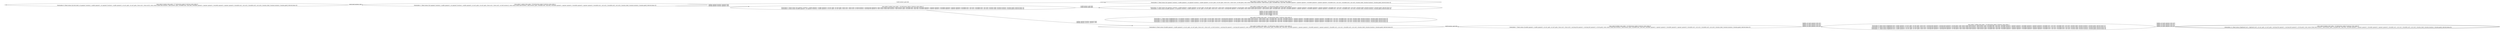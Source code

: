 digraph {
rankdir="LR"
s0[label="state_index=0 global_state_index = 37 abstraction_index=5 abstract_state_index=0
State(index=0, fluent atoms=[(at bob shed), (at spanner1 location1), (usable spanner1), (at spanner2 location1), (usable spanner2), (at nut1 gate), (at nut2 gate), (loose nut1), (loose nut2)], static atoms=[(link shed location1), (link location1 gate), (locatable bob), (man bob), (locatable spanner1), (spanner spanner1), (locatable spanner2), (spanner spanner2), (locatable nut1), (nut nut1), (locatable nut2), (nut nut2), (location shed), (location location1), (location gate)], derived atoms=[])
"]
s1[label="state_index=1 global_state_index = 38 abstraction_index=5 abstract_state_index=1
State(index=1, fluent atoms=[(at spanner1 location1), (usable spanner1), (at spanner2 location1), (usable spanner2), (at nut1 gate), (at nut2 gate), (loose nut1), (loose nut2), (at bob location1)], static atoms=[(link shed location1), (link location1 gate), (locatable bob), (man bob), (locatable spanner1), (spanner spanner1), (locatable spanner2), (spanner spanner2), (locatable nut1), (nut nut1), (locatable nut2), (nut nut2), (location shed), (location location1), (location gate)], derived atoms=[])
"]
s2[label="state_index=2 global_state_index = 39 abstraction_index=5 abstract_state_index=2
State(index=2, fluent atoms=[(at spanner1 location1), (usable spanner1), (at spanner2 location1), (usable spanner2), (at nut1 gate), (at nut2 gate), (loose nut1), (loose nut2), (at bob gate)], static atoms=[(link shed location1), (link location1 gate), (locatable bob), (man bob), (locatable spanner1), (spanner spanner1), (locatable spanner2), (spanner spanner2), (locatable nut1), (nut nut1), (locatable nut2), (nut nut2), (location shed), (location location1), (location gate)], derived atoms=[])
"]
s3[label="state_index=3 global_state_index = 40 abstraction_index=5 abstract_state_index=3
State(index=3, fluent atoms=[(at spanner1 location1), (usable spanner1), (usable spanner2), (at nut1 gate), (at nut2 gate), (loose nut1), (loose nut2), (at bob location1), (carrying bob spanner2)], static atoms=[(link shed location1), (link location1 gate), (locatable bob), (man bob), (locatable spanner1), (spanner spanner1), (locatable spanner2), (spanner spanner2), (locatable nut1), (nut nut1), (locatable nut2), (nut nut2), (location shed), (location location1), (location gate)], derived atoms=[])
State(index=4, fluent atoms=[(usable spanner1), (at spanner2 location1), (usable spanner2), (at nut1 gate), (at nut2 gate), (loose nut1), (loose nut2), (at bob location1), (carrying bob spanner1)], static atoms=[(link shed location1), (link location1 gate), (locatable bob), (man bob), (locatable spanner1), (spanner spanner1), (locatable spanner2), (spanner spanner2), (locatable nut1), (nut nut1), (locatable nut2), (nut nut2), (location shed), (location location1), (location gate)], derived atoms=[])
"]
s4[label="state_index=4 global_state_index = 41 abstraction_index=5 abstract_state_index=4
State(index=15, fluent atoms=[(at spanner1 location1), (usable spanner1), (usable spanner2), (at nut1 gate), (at nut2 gate), (loose nut1), (loose nut2), (carrying bob spanner2), (at bob gate)], static atoms=[(link shed location1), (link location1 gate), (locatable bob), (man bob), (locatable spanner1), (spanner spanner1), (locatable spanner2), (spanner spanner2), (locatable nut1), (nut nut1), (locatable nut2), (nut nut2), (location shed), (location location1), (location gate)], derived atoms=[])
State(index=5, fluent atoms=[(usable spanner1), (at spanner2 location1), (usable spanner2), (at nut1 gate), (at nut2 gate), (loose nut1), (loose nut2), (carrying bob spanner1), (at bob gate)], static atoms=[(link shed location1), (link location1 gate), (locatable bob), (man bob), (locatable spanner1), (spanner spanner1), (locatable spanner2), (spanner spanner2), (locatable nut1), (nut nut1), (locatable nut2), (nut nut2), (location shed), (location location1), (location gate)], derived atoms=[])
"]
s5[label="state_index=5 global_state_index = 42 abstraction_index=5 abstract_state_index=5
State(index=6, fluent atoms=[(usable spanner1), (usable spanner2), (at nut1 gate), (at nut2 gate), (loose nut1), (loose nut2), (at bob location1), (carrying bob spanner1), (carrying bob spanner2)], static atoms=[(link shed location1), (link location1 gate), (locatable bob), (man bob), (locatable spanner1), (spanner spanner1), (locatable spanner2), (spanner spanner2), (locatable nut1), (nut nut1), (locatable nut2), (nut nut2), (location shed), (location location1), (location gate)], derived atoms=[])
"]
s6[label="state_index=6 global_state_index = 43 abstraction_index=5 abstract_state_index=6
State(index=7, fluent atoms=[(usable spanner1), (usable spanner2), (at nut1 gate), (at nut2 gate), (loose nut1), (loose nut2), (carrying bob spanner1), (carrying bob spanner2), (at bob gate)], static atoms=[(link shed location1), (link location1 gate), (locatable bob), (man bob), (locatable spanner1), (spanner spanner1), (locatable spanner2), (spanner spanner2), (locatable nut1), (nut nut1), (locatable nut2), (nut nut2), (location shed), (location location1), (location gate)], derived atoms=[])
"]
s7[label="state_index=7 global_state_index = 44 abstraction_index=5 abstract_state_index=7
State(index=8, fluent atoms=[(tightened nut2), (usable spanner1), (at nut1 gate), (at nut2 gate), (loose nut1), (carrying bob spanner1), (carrying bob spanner2), (at bob gate)], static atoms=[(link shed location1), (link location1 gate), (locatable bob), (man bob), (locatable spanner1), (spanner spanner1), (locatable spanner2), (spanner spanner2), (locatable nut1), (nut nut1), (locatable nut2), (nut nut2), (location shed), (location location1), (location gate)], derived atoms=[])
State(index=9, fluent atoms=[(tightened nut2), (usable spanner2), (at nut1 gate), (at nut2 gate), (loose nut1), (carrying bob spanner1), (carrying bob spanner2), (at bob gate)], static atoms=[(link shed location1), (link location1 gate), (locatable bob), (man bob), (locatable spanner1), (spanner spanner1), (locatable spanner2), (spanner spanner2), (locatable nut1), (nut nut1), (locatable nut2), (nut nut2), (location shed), (location location1), (location gate)], derived atoms=[])
State(index=10, fluent atoms=[(tightened nut1), (usable spanner1), (at nut1 gate), (at nut2 gate), (loose nut2), (carrying bob spanner1), (carrying bob spanner2), (at bob gate)], static atoms=[(link shed location1), (link location1 gate), (locatable bob), (man bob), (locatable spanner1), (spanner spanner1), (locatable spanner2), (spanner spanner2), (locatable nut1), (nut nut1), (locatable nut2), (nut nut2), (location shed), (location location1), (location gate)], derived atoms=[])
State(index=11, fluent atoms=[(tightened nut1), (usable spanner2), (at nut1 gate), (at nut2 gate), (loose nut2), (carrying bob spanner1), (carrying bob spanner2), (at bob gate)], static atoms=[(link shed location1), (link location1 gate), (locatable bob), (man bob), (locatable spanner1), (spanner spanner1), (locatable spanner2), (spanner spanner2), (locatable nut1), (nut nut1), (locatable nut2), (nut nut2), (location shed), (location location1), (location gate)], derived atoms=[])
"]
s8[peripheries=2,label="state_index=8 global_state_index = 45 abstraction_index=5 abstract_state_index=8
State(index=12, fluent atoms=[(tightened nut1), (tightened nut2), (at nut1 gate), (at nut2 gate), (carrying bob spanner1), (carrying bob spanner2), (at bob gate)], static atoms=[(link shed location1), (link location1 gate), (locatable bob), (man bob), (locatable spanner1), (spanner spanner1), (locatable spanner2), (spanner spanner2), (locatable nut1), (nut nut1), (locatable nut2), (nut nut2), (location shed), (location location1), (location gate)], derived atoms=[])
"]
s9[label="state_index=9 global_state_index = 46 abstraction_index=5 abstract_state_index=9
State(index=17, fluent atoms=[(tightened nut1), (at spanner1 location1), (usable spanner1), (at nut1 gate), (at nut2 gate), (loose nut2), (carrying bob spanner2), (at bob gate)], static atoms=[(link shed location1), (link location1 gate), (locatable bob), (man bob), (locatable spanner1), (spanner spanner1), (locatable spanner2), (spanner spanner2), (locatable nut1), (nut nut1), (locatable nut2), (nut nut2), (location shed), (location location1), (location gate)], derived atoms=[])
State(index=16, fluent atoms=[(tightened nut2), (at spanner1 location1), (usable spanner1), (at nut1 gate), (at nut2 gate), (loose nut1), (carrying bob spanner2), (at bob gate)], static atoms=[(link shed location1), (link location1 gate), (locatable bob), (man bob), (locatable spanner1), (spanner spanner1), (locatable spanner2), (spanner spanner2), (locatable nut1), (nut nut1), (locatable nut2), (nut nut2), (location shed), (location location1), (location gate)], derived atoms=[])
State(index=14, fluent atoms=[(tightened nut1), (at spanner2 location1), (usable spanner2), (at nut1 gate), (at nut2 gate), (loose nut2), (carrying bob spanner1), (at bob gate)], static atoms=[(link shed location1), (link location1 gate), (locatable bob), (man bob), (locatable spanner1), (spanner spanner1), (locatable spanner2), (spanner spanner2), (locatable nut1), (nut nut1), (locatable nut2), (nut nut2), (location shed), (location location1), (location gate)], derived atoms=[])
State(index=13, fluent atoms=[(tightened nut2), (at spanner2 location1), (usable spanner2), (at nut1 gate), (at nut2 gate), (loose nut1), (carrying bob spanner1), (at bob gate)], static atoms=[(link shed location1), (link location1 gate), (locatable bob), (man bob), (locatable spanner1), (spanner spanner1), (locatable spanner2), (spanner spanner2), (locatable nut1), (nut nut1), (locatable nut2), (nut nut2), (location shed), (location location1), (location gate)], derived atoms=[])
"]
Dangling [ label = "", style = invis ]
{ rank = same; Dangling }
Dangling -> s0
{ rank = same; s2,s4,s9}
{ rank = same; s0}
{ rank = same; s1}
{ rank = same; s3}
{ rank = same; s5}
{ rank = same; s6}
{ rank = same; s7}
{ rank = same; s8}
s0->s1 [label="(walk shed location1 bob)
"]
s1->s2 [label="(walk location1 gate bob)
"]
s1->s3 [label="(pickup_spanner location1 spanner2 bob)
(pickup_spanner location1 spanner1 bob)
"]
s3->s4 [label="(walk location1 gate bob)
(walk location1 gate bob)
"]
s3->s5 [label="(pickup_spanner location1 spanner2 bob)
(pickup_spanner location1 spanner1 bob)
"]
s4->s9 [label="(tighten_nut gate spanner2 bob nut1)
(tighten_nut gate spanner2 bob nut2)
(tighten_nut gate spanner1 bob nut1)
(tighten_nut gate spanner1 bob nut2)
"]
s5->s6 [label="(walk location1 gate bob)
"]
s6->s7 [label="(tighten_nut gate spanner1 bob nut1)
(tighten_nut gate spanner2 bob nut1)
(tighten_nut gate spanner1 bob nut2)
(tighten_nut gate spanner2 bob nut2)
"]
s7->s8 [label="(tighten_nut gate spanner1 bob nut2)
(tighten_nut gate spanner2 bob nut1)
(tighten_nut gate spanner1 bob nut1)
(tighten_nut gate spanner2 bob nut2)
"]
}
